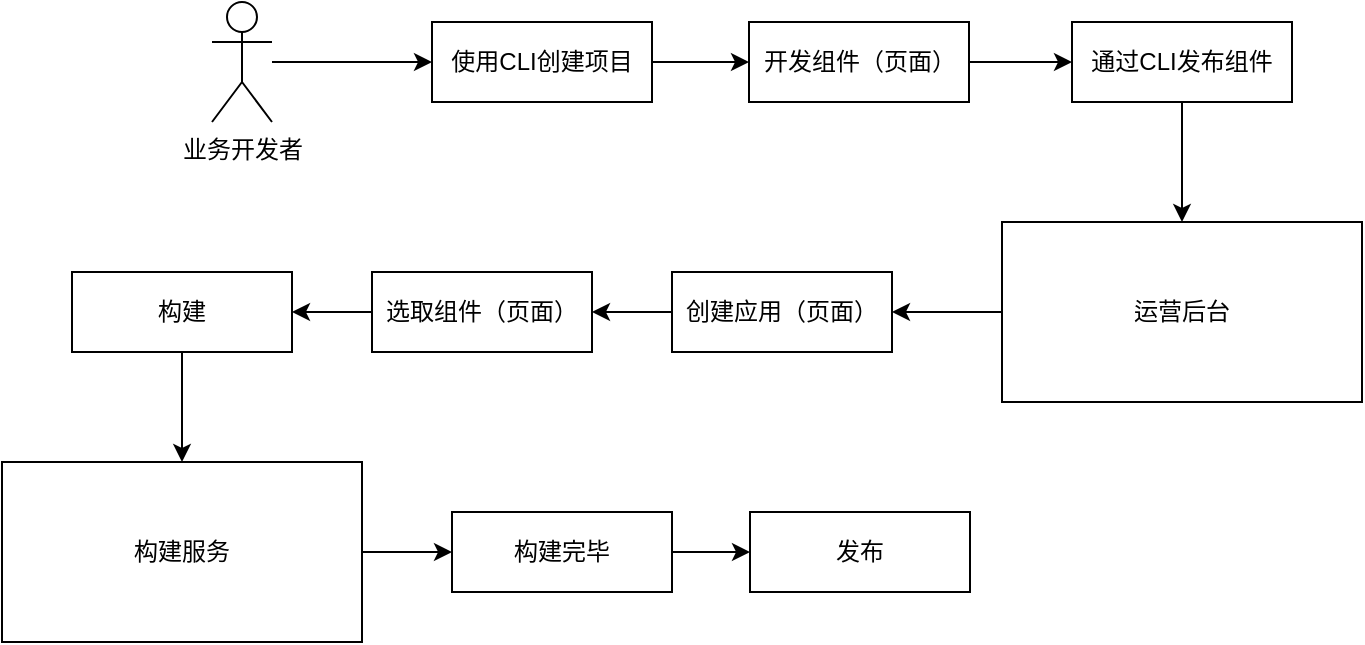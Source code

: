 <mxfile version="13.9.2" type="github">
  <diagram id="ay10LZ69ueGhEa1Ao3bY" name="Page-1">
    <mxGraphModel dx="1722" dy="508" grid="1" gridSize="10" guides="1" tooltips="1" connect="1" arrows="1" fold="1" page="1" pageScale="1" pageWidth="827" pageHeight="800" math="0" shadow="0">
      <root>
        <mxCell id="0" />
        <mxCell id="1" parent="0" />
        <mxCell id="Je5va2yJvVvoBAzyMQ2_-6" style="edgeStyle=orthogonalEdgeStyle;rounded=0;orthogonalLoop=1;jettySize=auto;html=1;entryX=0;entryY=0.5;entryDx=0;entryDy=0;" edge="1" parent="1" source="Je5va2yJvVvoBAzyMQ2_-1" target="Je5va2yJvVvoBAzyMQ2_-2">
          <mxGeometry relative="1" as="geometry" />
        </mxCell>
        <mxCell id="Je5va2yJvVvoBAzyMQ2_-1" value="业务开发者" style="shape=umlActor;verticalLabelPosition=bottom;verticalAlign=top;html=1;outlineConnect=0;" vertex="1" parent="1">
          <mxGeometry x="90" y="70" width="30" height="60" as="geometry" />
        </mxCell>
        <mxCell id="Je5va2yJvVvoBAzyMQ2_-7" style="edgeStyle=orthogonalEdgeStyle;rounded=0;orthogonalLoop=1;jettySize=auto;html=1;exitX=1;exitY=0.5;exitDx=0;exitDy=0;entryX=0;entryY=0.5;entryDx=0;entryDy=0;" edge="1" parent="1" source="Je5va2yJvVvoBAzyMQ2_-2" target="Je5va2yJvVvoBAzyMQ2_-4">
          <mxGeometry relative="1" as="geometry" />
        </mxCell>
        <mxCell id="Je5va2yJvVvoBAzyMQ2_-2" value="使用CLI创建项目" style="rounded=0;whiteSpace=wrap;html=1;" vertex="1" parent="1">
          <mxGeometry x="200" y="80" width="110" height="40" as="geometry" />
        </mxCell>
        <mxCell id="Je5va2yJvVvoBAzyMQ2_-8" style="edgeStyle=orthogonalEdgeStyle;rounded=0;orthogonalLoop=1;jettySize=auto;html=1;exitX=1;exitY=0.5;exitDx=0;exitDy=0;entryX=0;entryY=0.5;entryDx=0;entryDy=0;" edge="1" parent="1" source="Je5va2yJvVvoBAzyMQ2_-4" target="Je5va2yJvVvoBAzyMQ2_-5">
          <mxGeometry relative="1" as="geometry" />
        </mxCell>
        <mxCell id="Je5va2yJvVvoBAzyMQ2_-4" value="开发组件（页面）" style="rounded=0;whiteSpace=wrap;html=1;" vertex="1" parent="1">
          <mxGeometry x="358.5" y="80" width="110" height="40" as="geometry" />
        </mxCell>
        <mxCell id="Je5va2yJvVvoBAzyMQ2_-10" style="edgeStyle=orthogonalEdgeStyle;rounded=0;orthogonalLoop=1;jettySize=auto;html=1;exitX=0.5;exitY=1;exitDx=0;exitDy=0;" edge="1" parent="1" source="Je5va2yJvVvoBAzyMQ2_-5" target="Je5va2yJvVvoBAzyMQ2_-9">
          <mxGeometry relative="1" as="geometry" />
        </mxCell>
        <mxCell id="Je5va2yJvVvoBAzyMQ2_-5" value="通过CLI发布组件" style="rounded=0;whiteSpace=wrap;html=1;" vertex="1" parent="1">
          <mxGeometry x="520" y="80" width="110" height="40" as="geometry" />
        </mxCell>
        <mxCell id="Je5va2yJvVvoBAzyMQ2_-12" style="edgeStyle=orthogonalEdgeStyle;rounded=0;orthogonalLoop=1;jettySize=auto;html=1;entryX=1;entryY=0.5;entryDx=0;entryDy=0;" edge="1" parent="1" source="Je5va2yJvVvoBAzyMQ2_-9" target="Je5va2yJvVvoBAzyMQ2_-11">
          <mxGeometry relative="1" as="geometry" />
        </mxCell>
        <mxCell id="Je5va2yJvVvoBAzyMQ2_-9" value="运营后台" style="rounded=0;whiteSpace=wrap;html=1;" vertex="1" parent="1">
          <mxGeometry x="485" y="180" width="180" height="90" as="geometry" />
        </mxCell>
        <mxCell id="Je5va2yJvVvoBAzyMQ2_-14" style="edgeStyle=orthogonalEdgeStyle;rounded=0;orthogonalLoop=1;jettySize=auto;html=1;entryX=1;entryY=0.5;entryDx=0;entryDy=0;" edge="1" parent="1" source="Je5va2yJvVvoBAzyMQ2_-11" target="Je5va2yJvVvoBAzyMQ2_-13">
          <mxGeometry relative="1" as="geometry" />
        </mxCell>
        <mxCell id="Je5va2yJvVvoBAzyMQ2_-11" value="创建应用（页面）" style="rounded=0;whiteSpace=wrap;html=1;" vertex="1" parent="1">
          <mxGeometry x="320" y="205" width="110" height="40" as="geometry" />
        </mxCell>
        <mxCell id="Je5va2yJvVvoBAzyMQ2_-16" style="edgeStyle=orthogonalEdgeStyle;rounded=0;orthogonalLoop=1;jettySize=auto;html=1;entryX=1;entryY=0.5;entryDx=0;entryDy=0;" edge="1" parent="1" source="Je5va2yJvVvoBAzyMQ2_-13" target="Je5va2yJvVvoBAzyMQ2_-15">
          <mxGeometry relative="1" as="geometry" />
        </mxCell>
        <mxCell id="Je5va2yJvVvoBAzyMQ2_-13" value="选取组件（页面）" style="rounded=0;whiteSpace=wrap;html=1;" vertex="1" parent="1">
          <mxGeometry x="170" y="205" width="110" height="40" as="geometry" />
        </mxCell>
        <mxCell id="Je5va2yJvVvoBAzyMQ2_-18" style="edgeStyle=orthogonalEdgeStyle;rounded=0;orthogonalLoop=1;jettySize=auto;html=1;exitX=0.5;exitY=1;exitDx=0;exitDy=0;entryX=0.5;entryY=0;entryDx=0;entryDy=0;" edge="1" parent="1" source="Je5va2yJvVvoBAzyMQ2_-15" target="Je5va2yJvVvoBAzyMQ2_-17">
          <mxGeometry relative="1" as="geometry" />
        </mxCell>
        <mxCell id="Je5va2yJvVvoBAzyMQ2_-15" value="构建" style="rounded=0;whiteSpace=wrap;html=1;" vertex="1" parent="1">
          <mxGeometry x="20" y="205" width="110" height="40" as="geometry" />
        </mxCell>
        <mxCell id="Je5va2yJvVvoBAzyMQ2_-20" style="edgeStyle=orthogonalEdgeStyle;rounded=0;orthogonalLoop=1;jettySize=auto;html=1;entryX=0;entryY=0.5;entryDx=0;entryDy=0;" edge="1" parent="1" source="Je5va2yJvVvoBAzyMQ2_-17" target="Je5va2yJvVvoBAzyMQ2_-19">
          <mxGeometry relative="1" as="geometry" />
        </mxCell>
        <mxCell id="Je5va2yJvVvoBAzyMQ2_-17" value="构建服务" style="rounded=0;whiteSpace=wrap;html=1;" vertex="1" parent="1">
          <mxGeometry x="-15" y="300" width="180" height="90" as="geometry" />
        </mxCell>
        <mxCell id="Je5va2yJvVvoBAzyMQ2_-22" style="edgeStyle=orthogonalEdgeStyle;rounded=0;orthogonalLoop=1;jettySize=auto;html=1;entryX=0;entryY=0.5;entryDx=0;entryDy=0;" edge="1" parent="1" source="Je5va2yJvVvoBAzyMQ2_-19" target="Je5va2yJvVvoBAzyMQ2_-21">
          <mxGeometry relative="1" as="geometry" />
        </mxCell>
        <mxCell id="Je5va2yJvVvoBAzyMQ2_-19" value="构建完毕" style="rounded=0;whiteSpace=wrap;html=1;" vertex="1" parent="1">
          <mxGeometry x="210" y="325" width="110" height="40" as="geometry" />
        </mxCell>
        <mxCell id="Je5va2yJvVvoBAzyMQ2_-21" value="发布" style="rounded=0;whiteSpace=wrap;html=1;" vertex="1" parent="1">
          <mxGeometry x="359" y="325" width="110" height="40" as="geometry" />
        </mxCell>
      </root>
    </mxGraphModel>
  </diagram>
</mxfile>
